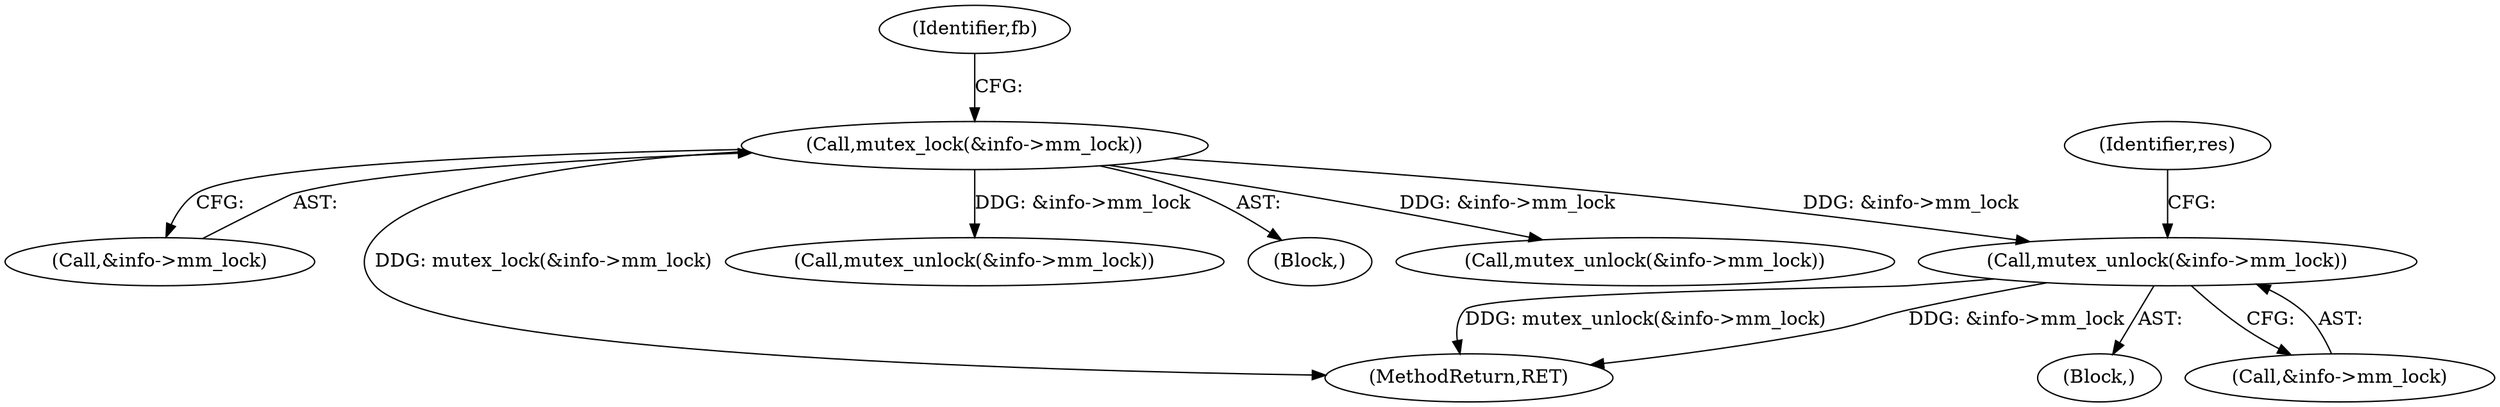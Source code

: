 digraph "0_linux_fc9bbca8f650e5f738af8806317c0a041a48ae4a@API" {
"1000167" [label="(Call,mutex_unlock(&info->mm_lock))"];
"1000151" [label="(Call,mutex_lock(&info->mm_lock))"];
"1000173" [label="(Identifier,res)"];
"1000152" [label="(Call,&info->mm_lock)"];
"1000304" [label="(MethodReturn,RET)"];
"1000208" [label="(Call,mutex_unlock(&info->mm_lock))"];
"1000160" [label="(Block,)"];
"1000106" [label="(Block,)"];
"1000235" [label="(Call,mutex_unlock(&info->mm_lock))"];
"1000167" [label="(Call,mutex_unlock(&info->mm_lock))"];
"1000168" [label="(Call,&info->mm_lock)"];
"1000151" [label="(Call,mutex_lock(&info->mm_lock))"];
"1000158" [label="(Identifier,fb)"];
"1000167" -> "1000160"  [label="AST: "];
"1000167" -> "1000168"  [label="CFG: "];
"1000168" -> "1000167"  [label="AST: "];
"1000173" -> "1000167"  [label="CFG: "];
"1000167" -> "1000304"  [label="DDG: &info->mm_lock"];
"1000167" -> "1000304"  [label="DDG: mutex_unlock(&info->mm_lock)"];
"1000151" -> "1000167"  [label="DDG: &info->mm_lock"];
"1000151" -> "1000106"  [label="AST: "];
"1000151" -> "1000152"  [label="CFG: "];
"1000152" -> "1000151"  [label="AST: "];
"1000158" -> "1000151"  [label="CFG: "];
"1000151" -> "1000304"  [label="DDG: mutex_lock(&info->mm_lock)"];
"1000151" -> "1000208"  [label="DDG: &info->mm_lock"];
"1000151" -> "1000235"  [label="DDG: &info->mm_lock"];
}
